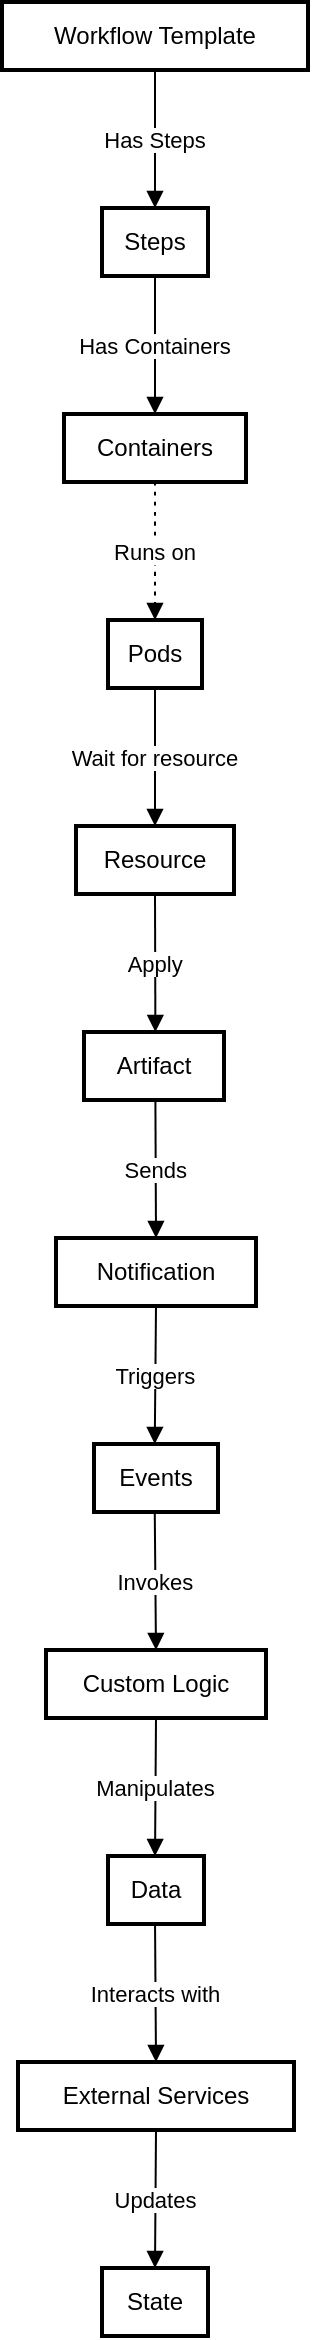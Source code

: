 <mxfile version="24.7.5">
  <diagram name="Page-1" id="4CFC-YdVfLkarbSk0e1Q">
    <mxGraphModel>
      <root>
        <mxCell id="0" />
        <mxCell id="1" parent="0" />
        <mxCell id="2" value="Workflow Template" style="whiteSpace=wrap;strokeWidth=2;" vertex="1" parent="1">
          <mxGeometry width="153" height="34" as="geometry" />
        </mxCell>
        <mxCell id="3" value="Steps" style="whiteSpace=wrap;strokeWidth=2;" vertex="1" parent="1">
          <mxGeometry x="50" y="103" width="53" height="34" as="geometry" />
        </mxCell>
        <mxCell id="4" value="Containers" style="whiteSpace=wrap;strokeWidth=2;" vertex="1" parent="1">
          <mxGeometry x="31" y="206" width="91" height="34" as="geometry" />
        </mxCell>
        <mxCell id="5" value="Pods" style="whiteSpace=wrap;strokeWidth=2;" vertex="1" parent="1">
          <mxGeometry x="53" y="309" width="47" height="34" as="geometry" />
        </mxCell>
        <mxCell id="6" value="Resource" style="whiteSpace=wrap;strokeWidth=2;" vertex="1" parent="1">
          <mxGeometry x="37" y="412" width="79" height="34" as="geometry" />
        </mxCell>
        <mxCell id="7" value="Artifact" style="whiteSpace=wrap;strokeWidth=2;" vertex="1" parent="1">
          <mxGeometry x="41" y="515" width="70" height="34" as="geometry" />
        </mxCell>
        <mxCell id="8" value="Notification" style="whiteSpace=wrap;strokeWidth=2;" vertex="1" parent="1">
          <mxGeometry x="27" y="618" width="100" height="34" as="geometry" />
        </mxCell>
        <mxCell id="9" value="Events" style="whiteSpace=wrap;strokeWidth=2;" vertex="1" parent="1">
          <mxGeometry x="46" y="721" width="62" height="34" as="geometry" />
        </mxCell>
        <mxCell id="10" value="Custom Logic" style="whiteSpace=wrap;strokeWidth=2;" vertex="1" parent="1">
          <mxGeometry x="22" y="824" width="110" height="34" as="geometry" />
        </mxCell>
        <mxCell id="11" value="Data" style="whiteSpace=wrap;strokeWidth=2;" vertex="1" parent="1">
          <mxGeometry x="53" y="927" width="48" height="34" as="geometry" />
        </mxCell>
        <mxCell id="12" value="External Services" style="whiteSpace=wrap;strokeWidth=2;" vertex="1" parent="1">
          <mxGeometry x="8" y="1030" width="138" height="34" as="geometry" />
        </mxCell>
        <mxCell id="13" value="State" style="whiteSpace=wrap;strokeWidth=2;" vertex="1" parent="1">
          <mxGeometry x="50" y="1133" width="53" height="34" as="geometry" />
        </mxCell>
        <mxCell id="14" value="Has Steps" style="curved=1;startArrow=none;endArrow=block;exitX=0.5;exitY=1;entryX=0.5;entryY=0;" edge="1" parent="1" source="2" target="3">
          <mxGeometry relative="1" as="geometry">
            <Array as="points" />
          </mxGeometry>
        </mxCell>
        <mxCell id="15" value="Has Containers" style="curved=1;startArrow=none;endArrow=block;exitX=0.5;exitY=1;entryX=0.5;entryY=0;" edge="1" parent="1" source="3" target="4">
          <mxGeometry relative="1" as="geometry">
            <Array as="points" />
          </mxGeometry>
        </mxCell>
        <mxCell id="16" value="Runs on" style="curved=1;dashed=1;dashPattern=2 3;startArrow=none;endArrow=block;exitX=0.5;exitY=1;entryX=0.5;entryY=0;" edge="1" parent="1" source="4" target="5">
          <mxGeometry relative="1" as="geometry">
            <Array as="points" />
          </mxGeometry>
        </mxCell>
        <mxCell id="17" value="Wait for resource" style="curved=1;startArrow=none;endArrow=block;exitX=0.5;exitY=1;entryX=0.5;entryY=0;" edge="1" parent="1" source="5" target="6">
          <mxGeometry relative="1" as="geometry">
            <Array as="points" />
          </mxGeometry>
        </mxCell>
        <mxCell id="18" value="Apply" style="curved=1;startArrow=none;endArrow=block;exitX=0.5;exitY=1;entryX=0.51;entryY=0;" edge="1" parent="1" source="6" target="7">
          <mxGeometry relative="1" as="geometry">
            <Array as="points" />
          </mxGeometry>
        </mxCell>
        <mxCell id="19" value="Sends" style="curved=1;startArrow=none;endArrow=block;exitX=0.51;exitY=1;entryX=0.5;entryY=0;" edge="1" parent="1" source="7" target="8">
          <mxGeometry relative="1" as="geometry">
            <Array as="points" />
          </mxGeometry>
        </mxCell>
        <mxCell id="20" value="Triggers" style="curved=1;startArrow=none;endArrow=block;exitX=0.5;exitY=1;entryX=0.49;entryY=0;" edge="1" parent="1" source="8" target="9">
          <mxGeometry relative="1" as="geometry">
            <Array as="points" />
          </mxGeometry>
        </mxCell>
        <mxCell id="21" value="Invokes" style="curved=1;startArrow=none;endArrow=block;exitX=0.49;exitY=1;entryX=0.5;entryY=0;" edge="1" parent="1" source="9" target="10">
          <mxGeometry relative="1" as="geometry">
            <Array as="points" />
          </mxGeometry>
        </mxCell>
        <mxCell id="22" value="Manipulates" style="curved=1;startArrow=none;endArrow=block;exitX=0.5;exitY=1;entryX=0.49;entryY=0;" edge="1" parent="1" source="10" target="11">
          <mxGeometry relative="1" as="geometry">
            <Array as="points" />
          </mxGeometry>
        </mxCell>
        <mxCell id="23" value="Interacts with" style="curved=1;startArrow=none;endArrow=block;exitX=0.49;exitY=1;entryX=0.5;entryY=0;" edge="1" parent="1" source="11" target="12">
          <mxGeometry relative="1" as="geometry">
            <Array as="points" />
          </mxGeometry>
        </mxCell>
        <mxCell id="24" value="Updates" style="curved=1;startArrow=none;endArrow=block;exitX=0.5;exitY=1;entryX=0.5;entryY=0;" edge="1" parent="1" source="12" target="13">
          <mxGeometry relative="1" as="geometry">
            <Array as="points" />
          </mxGeometry>
        </mxCell>
      </root>
    </mxGraphModel>
  </diagram>
</mxfile>
